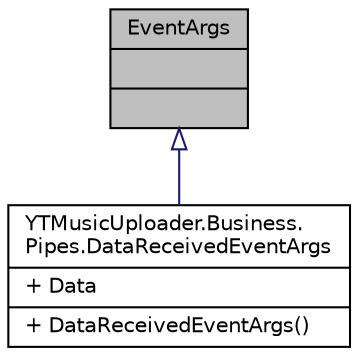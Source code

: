 digraph "EventArgs"
{
 // LATEX_PDF_SIZE
  edge [fontname="Helvetica",fontsize="10",labelfontname="Helvetica",labelfontsize="10"];
  node [fontname="Helvetica",fontsize="10",shape=record];
  Node1 [label="{EventArgs\n||}",height=0.2,width=0.4,color="black", fillcolor="grey75", style="filled", fontcolor="black",tooltip=" "];
  Node1 -> Node2 [dir="back",color="midnightblue",fontsize="10",style="solid",arrowtail="onormal",fontname="Helvetica"];
  Node2 [label="{YTMusicUploader.Business.\lPipes.DataReceivedEventArgs\n|+ Data\l|+ DataReceivedEventArgs()\l}",height=0.2,width=0.4,color="black", fillcolor="white", style="filled",URL="$dd/d90/class_y_t_music_uploader_1_1_business_1_1_pipes_1_1_data_received_event_args.html",tooltip=" "];
}
